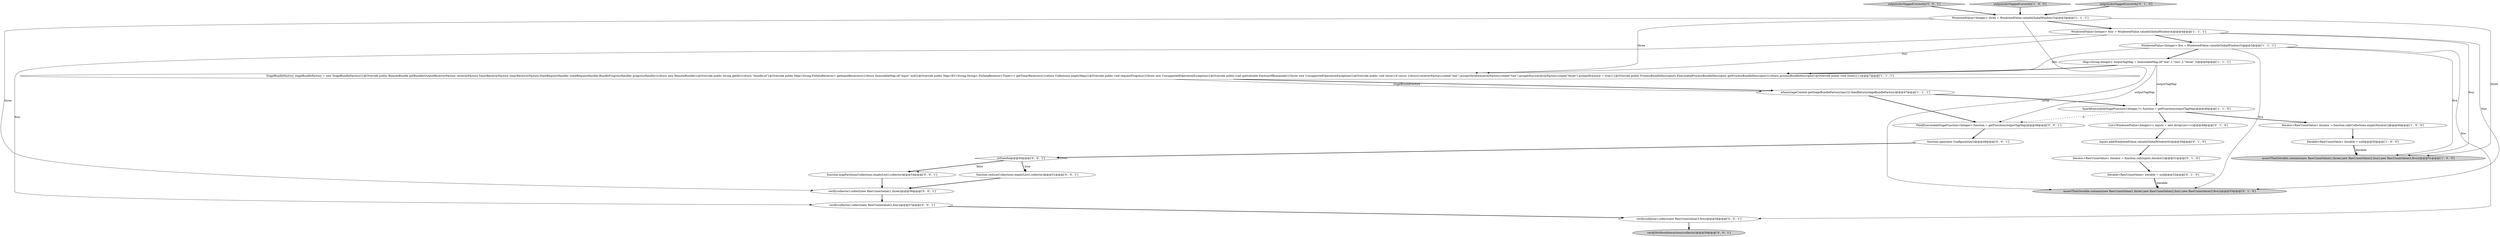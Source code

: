 digraph {
2 [style = filled, label = "Iterator<RawUnionValue> iterator = function.call(Collections.emptyIterator())@@@49@@@['1', '0', '0']", fillcolor = white, shape = ellipse image = "AAA0AAABBB1BBB"];
21 [style = filled, label = "verify(collector).collect(new RawUnionValue(2,four))@@@57@@@['0', '0', '1']", fillcolor = white, shape = ellipse image = "AAA0AAABBB3BBB"];
10 [style = filled, label = "WindowedValue<Integer> four = WindowedValue.valueInGlobalWindow(4)@@@4@@@['1', '1', '1']", fillcolor = white, shape = ellipse image = "AAA0AAABBB1BBB"];
6 [style = filled, label = "WindowedValue<Integer> three = WindowedValue.valueInGlobalWindow(3)@@@3@@@['1', '1', '1']", fillcolor = white, shape = ellipse image = "AAA0AAABBB1BBB"];
26 [style = filled, label = "verify(collector).collect(new RawUnionValue(1,three))@@@56@@@['0', '0', '1']", fillcolor = white, shape = ellipse image = "AAA0AAABBB3BBB"];
17 [style = filled, label = "function.reduce(Collections.emptyList(),collector)@@@51@@@['0', '0', '1']", fillcolor = white, shape = ellipse image = "AAA0AAABBB3BBB"];
20 [style = filled, label = "verifyNoMoreInteractions(collector)@@@59@@@['0', '0', '1']", fillcolor = lightgray, shape = ellipse image = "AAA0AAABBB3BBB"];
25 [style = filled, label = "outputsAreTaggedCorrectly['0', '0', '1']", fillcolor = lightgray, shape = diamond image = "AAA0AAABBB3BBB"];
7 [style = filled, label = "Iterable<RawUnionValue> iterable = null@@@50@@@['1', '0', '0']", fillcolor = white, shape = ellipse image = "AAA0AAABBB1BBB"];
12 [style = filled, label = "Iterable<RawUnionValue> iterable = null@@@52@@@['0', '1', '0']", fillcolor = white, shape = ellipse image = "AAA0AAABBB2BBB"];
18 [style = filled, label = "verify(collector).collect(new RawUnionValue(3,five))@@@58@@@['0', '0', '1']", fillcolor = white, shape = ellipse image = "AAA0AAABBB3BBB"];
5 [style = filled, label = "Map<String,Integer> outputTagMap = ImmutableMap.of(\"one\",1,\"two\",2,\"three\",3)@@@6@@@['1', '1', '1']", fillcolor = white, shape = ellipse image = "AAA0AAABBB1BBB"];
3 [style = filled, label = "StageBundleFactory stageBundleFactory = new StageBundleFactory(){@Override public RemoteBundle getBundle(OutputReceiverFactory receiverFactory,TimerReceiverFactory timerReceiverFactory,StateRequestHandler stateRequestHandler,BundleProgressHandler progressHandler){return new RemoteBundle(){@Override public String getId(){return \"bundle-id\"}@Override public Map<String,FnDataReceiver> getInputReceivers(){return ImmutableMap.of(\"input\",null)}@Override public Map<KV<String,String>,FnDataReceiver<Timer>> getTimerReceivers(){return Collections.emptyMap()}@Override public void requestProgress(){throw new UnsupportedOperationException()}@Override public void split(double fractionOfRemainder){throw new UnsupportedOperationException()}@Override public void close(){if (once) {return}receiverFactory.create(\"one\").accept(three)receiverFactory.create(\"two\").accept(four)receiverFactory.create(\"three\").accept(five)once = true}}}@Override public ProcessBundleDescriptors.ExecutableProcessBundleDescriptor getProcessBundleDescriptor(){return processBundleDescriptor}@Override public void close(){}}@@@7@@@['1', '1', '1']", fillcolor = white, shape = ellipse image = "AAA0AAABBB1BBB"];
24 [style = filled, label = "FlinkExecutableStageFunction<Integer> function = getFunction(outputTagMap)@@@48@@@['0', '0', '1']", fillcolor = white, shape = ellipse image = "AAA0AAABBB3BBB"];
4 [style = filled, label = "SparkExecutableStageFunction<Integer,?> function = getFunction(outputTagMap)@@@48@@@['1', '1', '0']", fillcolor = white, shape = ellipse image = "AAA0AAABBB1BBB"];
1 [style = filled, label = "when(stageContext.getStageBundleFactory(any())).thenReturn(stageBundleFactory)@@@47@@@['1', '1', '1']", fillcolor = white, shape = ellipse image = "AAA0AAABBB1BBB"];
23 [style = filled, label = "function.open(new Configuration())@@@49@@@['0', '0', '1']", fillcolor = white, shape = ellipse image = "AAA0AAABBB3BBB"];
19 [style = filled, label = "isStateful@@@50@@@['0', '0', '1']", fillcolor = white, shape = diamond image = "AAA0AAABBB3BBB"];
8 [style = filled, label = "outputsAreTaggedCorrectly['1', '0', '0']", fillcolor = lightgray, shape = diamond image = "AAA0AAABBB1BBB"];
15 [style = filled, label = "List<WindowedValue<Integer>> inputs = new ArrayList<>()@@@49@@@['0', '1', '0']", fillcolor = white, shape = ellipse image = "AAA0AAABBB2BBB"];
16 [style = filled, label = "Iterator<RawUnionValue> iterator = function.call(inputs.iterator())@@@51@@@['0', '1', '0']", fillcolor = white, shape = ellipse image = "AAA1AAABBB2BBB"];
9 [style = filled, label = "WindowedValue<Integer> five = WindowedValue.valueInGlobalWindow(5)@@@5@@@['1', '1', '1']", fillcolor = white, shape = ellipse image = "AAA0AAABBB1BBB"];
0 [style = filled, label = "assertThat(iterable,contains(new RawUnionValue(1,three),new RawUnionValue(2,four),new RawUnionValue(3,five)))@@@51@@@['1', '0', '0']", fillcolor = lightgray, shape = ellipse image = "AAA0AAABBB1BBB"];
14 [style = filled, label = "inputs.add(WindowedValue.valueInGlobalWindow(0))@@@50@@@['0', '1', '0']", fillcolor = white, shape = ellipse image = "AAA1AAABBB2BBB"];
22 [style = filled, label = "function.mapPartition(Collections.emptyList(),collector)@@@54@@@['0', '0', '1']", fillcolor = white, shape = ellipse image = "AAA0AAABBB3BBB"];
11 [style = filled, label = "outputsAreTaggedCorrectly['0', '1', '0']", fillcolor = lightgray, shape = diamond image = "AAA0AAABBB2BBB"];
13 [style = filled, label = "assertThat(iterable,contains(new RawUnionValue(1,three),new RawUnionValue(2,four),new RawUnionValue(3,five)))@@@53@@@['0', '1', '0']", fillcolor = lightgray, shape = ellipse image = "AAA0AAABBB2BBB"];
9->3 [style = solid, label="five"];
17->26 [style = bold, label=""];
26->21 [style = bold, label=""];
18->20 [style = bold, label=""];
23->19 [style = bold, label=""];
14->16 [style = bold, label=""];
24->23 [style = bold, label=""];
2->7 [style = bold, label=""];
6->13 [style = solid, label="three"];
5->24 [style = solid, label="outputTagMap"];
10->9 [style = bold, label=""];
9->0 [style = solid, label="five"];
19->22 [style = bold, label=""];
8->6 [style = bold, label=""];
11->6 [style = bold, label=""];
1->24 [style = bold, label=""];
3->1 [style = bold, label=""];
4->2 [style = bold, label=""];
12->13 [style = bold, label=""];
6->10 [style = bold, label=""];
12->13 [style = solid, label="iterable"];
16->12 [style = bold, label=""];
22->26 [style = bold, label=""];
15->14 [style = bold, label=""];
21->18 [style = bold, label=""];
19->17 [style = bold, label=""];
6->0 [style = solid, label="three"];
7->0 [style = bold, label=""];
9->13 [style = solid, label="five"];
7->0 [style = solid, label="iterable"];
3->1 [style = solid, label="stageBundleFactory"];
5->4 [style = solid, label="outputTagMap"];
1->4 [style = bold, label=""];
10->13 [style = solid, label="four"];
10->3 [style = solid, label="four"];
19->17 [style = dotted, label="true"];
5->3 [style = bold, label=""];
19->22 [style = dotted, label="false"];
10->0 [style = solid, label="four"];
4->15 [style = bold, label=""];
9->5 [style = bold, label=""];
25->6 [style = bold, label=""];
10->21 [style = solid, label="four"];
9->18 [style = solid, label="five"];
6->3 [style = solid, label="three"];
6->26 [style = solid, label="three"];
4->24 [style = dashed, label="0"];
}
